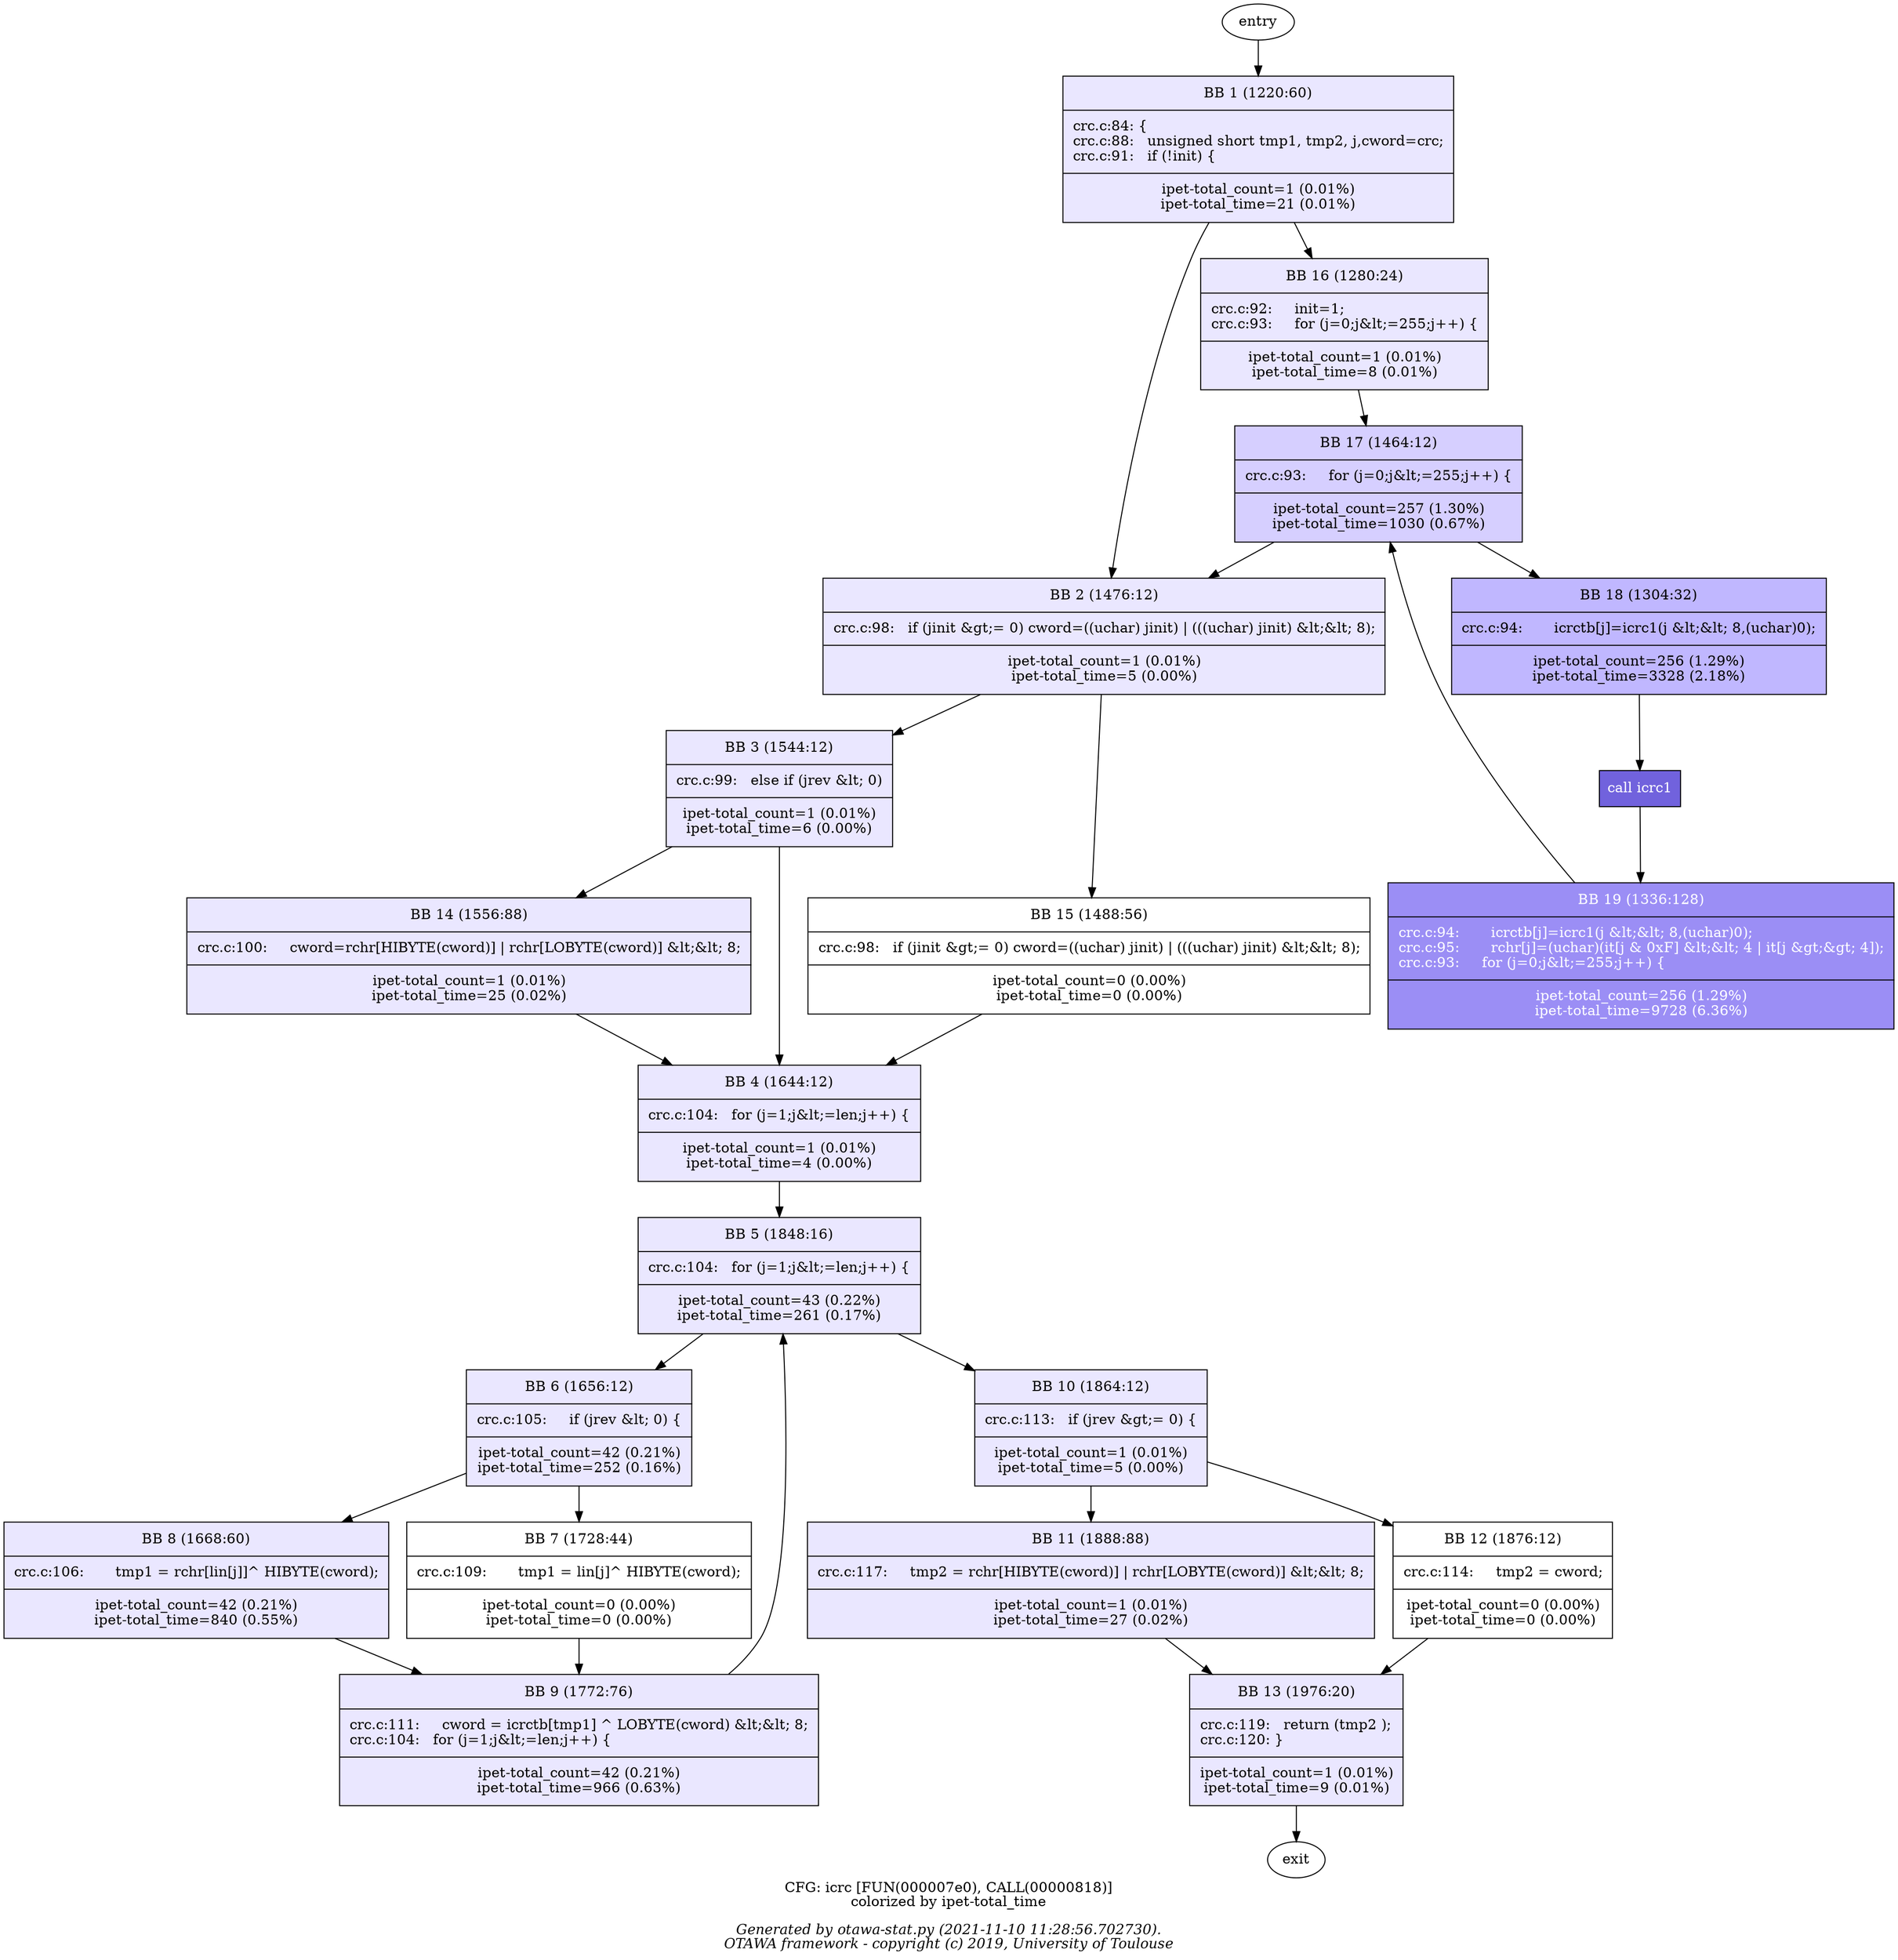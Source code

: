 digraph _1 {
	_1_0 [label="entry"];
	_1_1 [margin=0,shape="box",label=<<table border='0' cellpadding='8px'><tr><td>BB 1 (1220:60)</td></tr><hr/><tr><td align='left'>crc.c:84: {
<br align='left'/>crc.c:88: &nbsp;&nbsp;unsigned&nbsp;short&nbsp;tmp1,&nbsp;tmp2,&nbsp;j,cword=crc;
<br align='left'/>crc.c:91: &nbsp;&nbsp;if&nbsp;(!init)&nbsp;{
<br align='left'/></td></tr><hr/><tr><td>ipet-total_count=1 (0.01%)<br/>ipet-total_time=21 (0.01%)<br/></td></tr></table>>,fillcolor="#eae7ff",style="filled",fontcolor="#000000"];
	_1_2 [margin=0,shape="box",label=<<table border='0' cellpadding='8px'><tr><td>BB 2 (1476:12)</td></tr><hr/><tr><td align='left'>crc.c:98: &nbsp;&nbsp;if&nbsp;(jinit&nbsp;&amp;gt;=&nbsp;0)&nbsp;cword=((uchar)&nbsp;jinit)&nbsp;|&nbsp;(((uchar)&nbsp;jinit)&nbsp;&amp;lt;&amp;lt;&nbsp;8);
<br align='left'/></td></tr><hr/><tr><td>ipet-total_count=1 (0.01%)<br/>ipet-total_time=5 (0.00%)<br/></td></tr></table>>,fillcolor="#eae7ff",style="filled",fontcolor="#000000"];
	_1_3 [margin=0,shape="box",label=<<table border='0' cellpadding='8px'><tr><td>BB 3 (1544:12)</td></tr><hr/><tr><td align='left'>crc.c:99: &nbsp;&nbsp;else&nbsp;if&nbsp;(jrev&nbsp;&amp;lt;&nbsp;0)
<br align='left'/></td></tr><hr/><tr><td>ipet-total_count=1 (0.01%)<br/>ipet-total_time=6 (0.00%)<br/></td></tr></table>>,fillcolor="#eae7ff",style="filled",fontcolor="#000000"];
	_1_4 [margin=0,shape="box",label=<<table border='0' cellpadding='8px'><tr><td>BB 4 (1644:12)</td></tr><hr/><tr><td align='left'>crc.c:104: &nbsp;&nbsp;for&nbsp;(j=1;j&amp;lt;=len;j++)&nbsp;{
<br align='left'/></td></tr><hr/><tr><td>ipet-total_count=1 (0.01%)<br/>ipet-total_time=4 (0.00%)<br/></td></tr></table>>,fillcolor="#eae7ff",style="filled",fontcolor="#000000"];
	_1_5 [margin=0,shape="box",label=<<table border='0' cellpadding='8px'><tr><td>BB 5 (1848:16)</td></tr><hr/><tr><td align='left'>crc.c:104: &nbsp;&nbsp;for&nbsp;(j=1;j&amp;lt;=len;j++)&nbsp;{
<br align='left'/></td></tr><hr/><tr><td>ipet-total_count=43 (0.22%)<br/>ipet-total_time=261 (0.17%)<br/></td></tr></table>>,fillcolor="#eae7ff",style="filled",fontcolor="#000000"];
	_1_6 [margin=0,shape="box",label=<<table border='0' cellpadding='8px'><tr><td>BB 6 (1656:12)</td></tr><hr/><tr><td align='left'>crc.c:105: &nbsp;&nbsp;&nbsp;&nbsp;if&nbsp;(jrev&nbsp;&amp;lt;&nbsp;0)&nbsp;{
<br align='left'/></td></tr><hr/><tr><td>ipet-total_count=42 (0.21%)<br/>ipet-total_time=252 (0.16%)<br/></td></tr></table>>,fillcolor="#eae7ff",style="filled",fontcolor="#000000"];
	_1_7 [margin=0,shape="box",label=<<table border='0' cellpadding='8px'><tr><td>BB 7 (1728:44)</td></tr><hr/><tr><td align='left'>crc.c:109: &nbsp;&nbsp;&nbsp;&nbsp;&nbsp;&nbsp;tmp1&nbsp;=&nbsp;lin[j]^&nbsp;HIBYTE(cword);
<br align='left'/></td></tr><hr/><tr><td>ipet-total_count=0 (0.00%)<br/>ipet-total_time=0 (0.00%)<br/></td></tr></table>>];
	_1_8 [margin=0,shape="box",label=<<table border='0' cellpadding='8px'><tr><td>BB 8 (1668:60)</td></tr><hr/><tr><td align='left'>crc.c:106: &nbsp;&nbsp;&nbsp;&nbsp;&nbsp;&nbsp;tmp1&nbsp;=&nbsp;rchr[lin[j]]^&nbsp;HIBYTE(cword);
<br align='left'/></td></tr><hr/><tr><td>ipet-total_count=42 (0.21%)<br/>ipet-total_time=840 (0.55%)<br/></td></tr></table>>,fillcolor="#eae7ff",style="filled",fontcolor="#000000"];
	_1_9 [margin=0,shape="box",label=<<table border='0' cellpadding='8px'><tr><td>BB 9 (1772:76)</td></tr><hr/><tr><td align='left'>crc.c:111: &nbsp;&nbsp;&nbsp;&nbsp;cword&nbsp;=&nbsp;icrctb[tmp1]&nbsp;^&nbsp;LOBYTE(cword)&nbsp;&amp;lt;&amp;lt;&nbsp;8;
<br align='left'/>crc.c:104: &nbsp;&nbsp;for&nbsp;(j=1;j&amp;lt;=len;j++)&nbsp;{
<br align='left'/></td></tr><hr/><tr><td>ipet-total_count=42 (0.21%)<br/>ipet-total_time=966 (0.63%)<br/></td></tr></table>>,fillcolor="#eae7ff",style="filled",fontcolor="#000000"];
	_1_10 [margin=0,shape="box",label=<<table border='0' cellpadding='8px'><tr><td>BB 10 (1864:12)</td></tr><hr/><tr><td align='left'>crc.c:113: &nbsp;&nbsp;if&nbsp;(jrev&nbsp;&amp;gt;=&nbsp;0)&nbsp;{
<br align='left'/></td></tr><hr/><tr><td>ipet-total_count=1 (0.01%)<br/>ipet-total_time=5 (0.00%)<br/></td></tr></table>>,fillcolor="#eae7ff",style="filled",fontcolor="#000000"];
	_1_11 [margin=0,shape="box",label=<<table border='0' cellpadding='8px'><tr><td>BB 11 (1888:88)</td></tr><hr/><tr><td align='left'>crc.c:117: &nbsp;&nbsp;&nbsp;&nbsp;tmp2&nbsp;=&nbsp;rchr[HIBYTE(cword)]&nbsp;|&nbsp;rchr[LOBYTE(cword)]&nbsp;&amp;lt;&amp;lt;&nbsp;8;
<br align='left'/></td></tr><hr/><tr><td>ipet-total_count=1 (0.01%)<br/>ipet-total_time=27 (0.02%)<br/></td></tr></table>>,fillcolor="#eae7ff",style="filled",fontcolor="#000000"];
	_1_12 [margin=0,shape="box",label=<<table border='0' cellpadding='8px'><tr><td>BB 12 (1876:12)</td></tr><hr/><tr><td align='left'>crc.c:114: &nbsp;&nbsp;&nbsp;&nbsp;tmp2&nbsp;=&nbsp;cword;
<br align='left'/></td></tr><hr/><tr><td>ipet-total_count=0 (0.00%)<br/>ipet-total_time=0 (0.00%)<br/></td></tr></table>>];
	_1_13 [margin=0,shape="box",label=<<table border='0' cellpadding='8px'><tr><td>BB 13 (1976:20)</td></tr><hr/><tr><td align='left'>crc.c:119: &nbsp;&nbsp;return&nbsp;(tmp2&nbsp;);
<br align='left'/>crc.c:120: }
<br align='left'/></td></tr><hr/><tr><td>ipet-total_count=1 (0.01%)<br/>ipet-total_time=9 (0.01%)<br/></td></tr></table>>,fillcolor="#eae7ff",style="filled",fontcolor="#000000"];
	_1_14 [margin=0,shape="box",label=<<table border='0' cellpadding='8px'><tr><td>BB 14 (1556:88)</td></tr><hr/><tr><td align='left'>crc.c:100: &nbsp;&nbsp;&nbsp;&nbsp;cword=rchr[HIBYTE(cword)]&nbsp;|&nbsp;rchr[LOBYTE(cword)]&nbsp;&amp;lt;&amp;lt;&nbsp;8;
<br align='left'/></td></tr><hr/><tr><td>ipet-total_count=1 (0.01%)<br/>ipet-total_time=25 (0.02%)<br/></td></tr></table>>,fillcolor="#eae7ff",style="filled",fontcolor="#000000"];
	_1_15 [margin=0,shape="box",label=<<table border='0' cellpadding='8px'><tr><td>BB 15 (1488:56)</td></tr><hr/><tr><td align='left'>crc.c:98: &nbsp;&nbsp;if&nbsp;(jinit&nbsp;&amp;gt;=&nbsp;0)&nbsp;cword=((uchar)&nbsp;jinit)&nbsp;|&nbsp;(((uchar)&nbsp;jinit)&nbsp;&amp;lt;&amp;lt;&nbsp;8);
<br align='left'/></td></tr><hr/><tr><td>ipet-total_count=0 (0.00%)<br/>ipet-total_time=0 (0.00%)<br/></td></tr></table>>];
	_1_16 [margin=0,shape="box",label=<<table border='0' cellpadding='8px'><tr><td>BB 16 (1280:24)</td></tr><hr/><tr><td align='left'>crc.c:92: &nbsp;&nbsp;&nbsp;&nbsp;init=1;
<br align='left'/>crc.c:93: &nbsp;&nbsp;&nbsp;&nbsp;for&nbsp;(j=0;j&amp;lt;=255;j++)&nbsp;{
<br align='left'/></td></tr><hr/><tr><td>ipet-total_count=1 (0.01%)<br/>ipet-total_time=8 (0.01%)<br/></td></tr></table>>,fillcolor="#eae7ff",style="filled",fontcolor="#000000"];
	_1_17 [margin=0,shape="box",label=<<table border='0' cellpadding='8px'><tr><td>BB 17 (1464:12)</td></tr><hr/><tr><td align='left'>crc.c:93: &nbsp;&nbsp;&nbsp;&nbsp;for&nbsp;(j=0;j&amp;lt;=255;j++)&nbsp;{
<br align='left'/></td></tr><hr/><tr><td>ipet-total_count=257 (1.30%)<br/>ipet-total_time=1030 (0.67%)<br/></td></tr></table>>,fillcolor="#d6cfff",style="filled",fontcolor="#000000"];
	_1_18 [margin=0,shape="box",label=<<table border='0' cellpadding='8px'><tr><td>BB 18 (1304:32)</td></tr><hr/><tr><td align='left'>crc.c:94: &nbsp;&nbsp;&nbsp;&nbsp;&nbsp;&nbsp;icrctb[j]=icrc1(j&nbsp;&amp;lt;&amp;lt;&nbsp;8,(uchar)0);
<br align='left'/></td></tr><hr/><tr><td>ipet-total_count=256 (1.29%)<br/>ipet-total_time=3328 (2.18%)<br/></td></tr></table>>,fillcolor="#c0b7ff",style="filled",fontcolor="#000000"];
	_1_19 [margin=0,shape="box",label=<<table border='0' cellpadding='8px'><tr><td>BB 19 (1336:128)</td></tr><hr/><tr><td align='left'>crc.c:94: &nbsp;&nbsp;&nbsp;&nbsp;&nbsp;&nbsp;icrctb[j]=icrc1(j&nbsp;&amp;lt;&amp;lt;&nbsp;8,(uchar)0);
<br align='left'/>crc.c:95: &nbsp;&nbsp;&nbsp;&nbsp;&nbsp;&nbsp;rchr[j]=(uchar)(it[j&nbsp;&amp;&nbsp;0xF]&nbsp;&amp;lt;&amp;lt;&nbsp;4&nbsp;|&nbsp;it[j&nbsp;&amp;gt;&amp;gt;&nbsp;4]);
<br align='left'/>crc.c:93: &nbsp;&nbsp;&nbsp;&nbsp;for&nbsp;(j=0;j&amp;lt;=255;j++)&nbsp;{
<br align='left'/></td></tr><hr/><tr><td>ipet-total_count=256 (1.29%)<br/>ipet-total_time=9728 (6.36%)<br/></td></tr></table>>,fillcolor="#9b8ef5",style="filled",fontcolor="#ffffff"];
	_1_20 [URL="_2.dot",label="call icrc1",shape="box",fillcolor="#7162dd",style="filled",fontcolor="#ffffff"];
	_1_21 [label="exit"];
	_1_0 -> _1_1;
	_1_1 -> _1_2;
	_1_1 -> _1_16;
	_1_2 -> _1_3;
	_1_2 -> _1_15;
	_1_3 -> _1_4;
	_1_3 -> _1_14;
	_1_4 -> _1_5;
	_1_5 -> _1_6;
	_1_5 -> _1_10;
	_1_6 -> _1_7;
	_1_6 -> _1_8;
	_1_7 -> _1_9;
	_1_8 -> _1_9;
	_1_9 -> _1_5;
	_1_10 -> _1_11;
	_1_10 -> _1_12;
	_1_11 -> _1_13;
	_1_12 -> _1_13;
	_1_13 -> _1_21;
	_1_14 -> _1_4;
	_1_15 -> _1_4;
	_1_16 -> _1_17;
	_1_17 -> _1_18;
	_1_17 -> _1_2;
	_1_18 -> _1_20;
	_1_19 -> _1_17;
	_1_20 -> _1_19;
label=<CFG: icrc [FUN(000007e0), CALL(00000818)]<br/>colorized by ipet-total_time<br/><BR/><I>Generated by otawa-stat.py (2021-11-10 11:28:56.702730).</I><BR/><I>OTAWA framework - copyright (c) 2019, University of Toulouse</I>>;
}